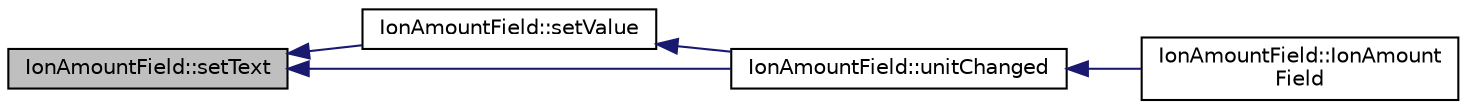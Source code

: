 digraph "IonAmountField::setText"
{
  edge [fontname="Helvetica",fontsize="10",labelfontname="Helvetica",labelfontsize="10"];
  node [fontname="Helvetica",fontsize="10",shape=record];
  rankdir="LR";
  Node20 [label="IonAmountField::setText",height=0.2,width=0.4,color="black", fillcolor="grey75", style="filled", fontcolor="black"];
  Node20 -> Node21 [dir="back",color="midnightblue",fontsize="10",style="solid",fontname="Helvetica"];
  Node21 [label="IonAmountField::setValue",height=0.2,width=0.4,color="black", fillcolor="white", style="filled",URL="$class_ion_amount_field.html#aaf462b398d6ce3ad0b098faff7fe61f5"];
  Node21 -> Node22 [dir="back",color="midnightblue",fontsize="10",style="solid",fontname="Helvetica"];
  Node22 [label="IonAmountField::unitChanged",height=0.2,width=0.4,color="black", fillcolor="white", style="filled",URL="$class_ion_amount_field.html#ab132867db4e70f3aba5fb81a68958fc2"];
  Node22 -> Node23 [dir="back",color="midnightblue",fontsize="10",style="solid",fontname="Helvetica"];
  Node23 [label="IonAmountField::IonAmount\lField",height=0.2,width=0.4,color="black", fillcolor="white", style="filled",URL="$class_ion_amount_field.html#ad5484b071ef796866b4d444c7eaa38d4"];
  Node20 -> Node22 [dir="back",color="midnightblue",fontsize="10",style="solid",fontname="Helvetica"];
}
